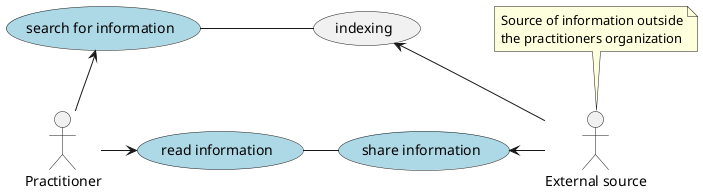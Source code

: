 @startuml

'note "Vitale parametere" as app
'note "Presentert av applikasjon" as presentasjon
'note "Assistanse for dokumentasjon\nog koding fra applikasjon" as dokumentasjon
note "Source of information outside\nthe practitioners organization" as source

"Practitioner" as kliniker

'rectangle "test" as rect {
"search for information" as (soke) #lightblue
"indexing" as (indeksere)
"read information" as (lese) #lightblue
"share information" as (dele) #lightblue

'(soke) -down[hidden]- (lese)
'(indeksere) -down[hidden]- (dele)
"External source" as applikasjon
applikasjon -left-> indeksere
applikasjon -left-> dele
dele -left- lese
indeksere -left- soke
source -down- applikasjon
'}
'actor "Pasient" as pasient 
'[API] as api
'"skrive informasjon" as (skrive) #lightblue

'kliniker -[hidden]right- api
'api -[hidden]right- pasient

kliniker -up-> soke
'søke <-down- pasient

kliniker -right-> (lese)
'(lese) <-right- pasient
'kliniker -down-> (skrive)

'pasient -left-> lese
'pasient -[hidden]left-> skrive
'pasient -down-> skrive

'(søke) -down- app
'app -down- (lese)
'(lese) -right- app
'app -down- pasient
'skrive -down- dokumentasjon
'lese -down- presentasjon

'api .up. lese
'api .down. skrive

@enduml